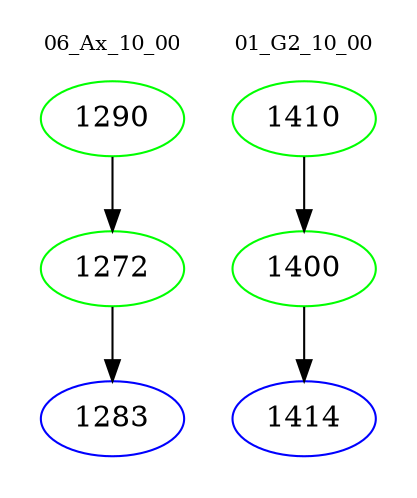 digraph{
subgraph cluster_0 {
color = white
label = "06_Ax_10_00";
fontsize=10;
T0_1290 [label="1290", color="green"]
T0_1290 -> T0_1272 [color="black"]
T0_1272 [label="1272", color="green"]
T0_1272 -> T0_1283 [color="black"]
T0_1283 [label="1283", color="blue"]
}
subgraph cluster_1 {
color = white
label = "01_G2_10_00";
fontsize=10;
T1_1410 [label="1410", color="green"]
T1_1410 -> T1_1400 [color="black"]
T1_1400 [label="1400", color="green"]
T1_1400 -> T1_1414 [color="black"]
T1_1414 [label="1414", color="blue"]
}
}

